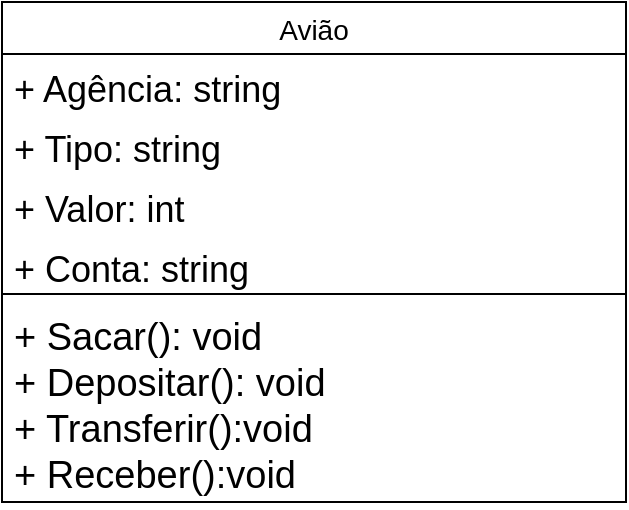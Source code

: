 <mxfile version="20.8.23" type="device"><diagram name="Página-1" id="dpNdmvhOQpqLUDGU0j59"><mxGraphModel dx="1434" dy="796" grid="1" gridSize="10" guides="1" tooltips="1" connect="1" arrows="1" fold="1" page="1" pageScale="1" pageWidth="827" pageHeight="1169" math="0" shadow="0"><root><mxCell id="0"/><mxCell id="1" parent="0"/><mxCell id="ba18Cw6dEi2nshVXKoyF-5" value="Avião" style="swimlane;fontStyle=0;childLayout=stackLayout;horizontal=1;startSize=26;horizontalStack=0;resizeParent=1;resizeParentMax=0;resizeLast=0;collapsible=1;marginBottom=0;align=center;fontSize=14;" vertex="1" parent="1"><mxGeometry x="178" y="120" width="312" height="250" as="geometry"><mxRectangle x="334" y="300" width="80" height="30" as="alternateBounds"/></mxGeometry></mxCell><mxCell id="ba18Cw6dEi2nshVXKoyF-6" value="+ Agência: string&#10;" style="text;strokeColor=none;fillColor=none;spacingLeft=4;spacingRight=4;overflow=hidden;rotatable=0;points=[[0,0.5],[1,0.5]];portConstraint=eastwest;fontSize=18;" vertex="1" parent="ba18Cw6dEi2nshVXKoyF-5"><mxGeometry y="26" width="312" height="30" as="geometry"/></mxCell><mxCell id="ba18Cw6dEi2nshVXKoyF-7" value="+ Tipo: string" style="text;strokeColor=none;fillColor=none;spacingLeft=4;spacingRight=4;overflow=hidden;rotatable=0;points=[[0,0.5],[1,0.5]];portConstraint=eastwest;fontSize=18;" vertex="1" parent="ba18Cw6dEi2nshVXKoyF-5"><mxGeometry y="56" width="312" height="30" as="geometry"/></mxCell><mxCell id="ba18Cw6dEi2nshVXKoyF-8" value="+ Valor: int" style="text;strokeColor=none;fillColor=none;spacingLeft=4;spacingRight=4;overflow=hidden;rotatable=0;points=[[0,0.5],[1,0.5]];portConstraint=eastwest;fontSize=18;" vertex="1" parent="ba18Cw6dEi2nshVXKoyF-5"><mxGeometry y="86" width="312" height="30" as="geometry"/></mxCell><mxCell id="ba18Cw6dEi2nshVXKoyF-9" value="+ Conta: string" style="text;strokeColor=none;fillColor=none;spacingLeft=4;spacingRight=4;overflow=hidden;rotatable=0;points=[[0,0.5],[1,0.5]];portConstraint=eastwest;fontSize=18;" vertex="1" parent="ba18Cw6dEi2nshVXKoyF-5"><mxGeometry y="116" width="312" height="30" as="geometry"/></mxCell><mxCell id="ba18Cw6dEi2nshVXKoyF-10" value="+ Sacar(): void&#10;+ Depositar(): void&#10;+ Transferir():void&#10;+ Receber():void&#10;&#10; " style="text;strokeColor=default;fillColor=none;spacingLeft=4;spacingRight=4;overflow=hidden;rotatable=0;points=[[0,0.5],[1,0.5]];portConstraint=eastwest;fontSize=19;spacing=2;spacingTop=3;" vertex="1" parent="ba18Cw6dEi2nshVXKoyF-5"><mxGeometry y="146" width="312" height="104" as="geometry"/></mxCell></root></mxGraphModel></diagram></mxfile>